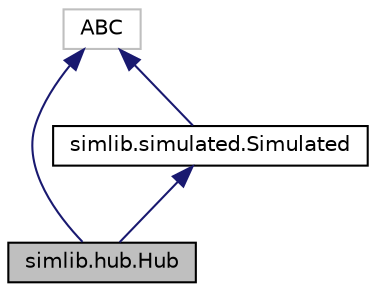 digraph "simlib.hub.Hub"
{
  edge [fontname="Helvetica",fontsize="10",labelfontname="Helvetica",labelfontsize="10"];
  node [fontname="Helvetica",fontsize="10",shape=record];
  Node4 [label="simlib.hub.Hub",height=0.2,width=0.4,color="black", fillcolor="grey75", style="filled", fontcolor="black"];
  Node5 -> Node4 [dir="back",color="midnightblue",fontsize="10",style="solid",fontname="Helvetica"];
  Node5 [label="simlib.simulated.Simulated",height=0.2,width=0.4,color="black", fillcolor="white", style="filled",URL="$classsimlib_1_1simulated_1_1_simulated.html",tooltip="Classes ##. "];
  Node6 -> Node5 [dir="back",color="midnightblue",fontsize="10",style="solid",fontname="Helvetica"];
  Node6 [label="ABC",height=0.2,width=0.4,color="grey75", fillcolor="white", style="filled"];
  Node6 -> Node4 [dir="back",color="midnightblue",fontsize="10",style="solid",fontname="Helvetica"];
}
